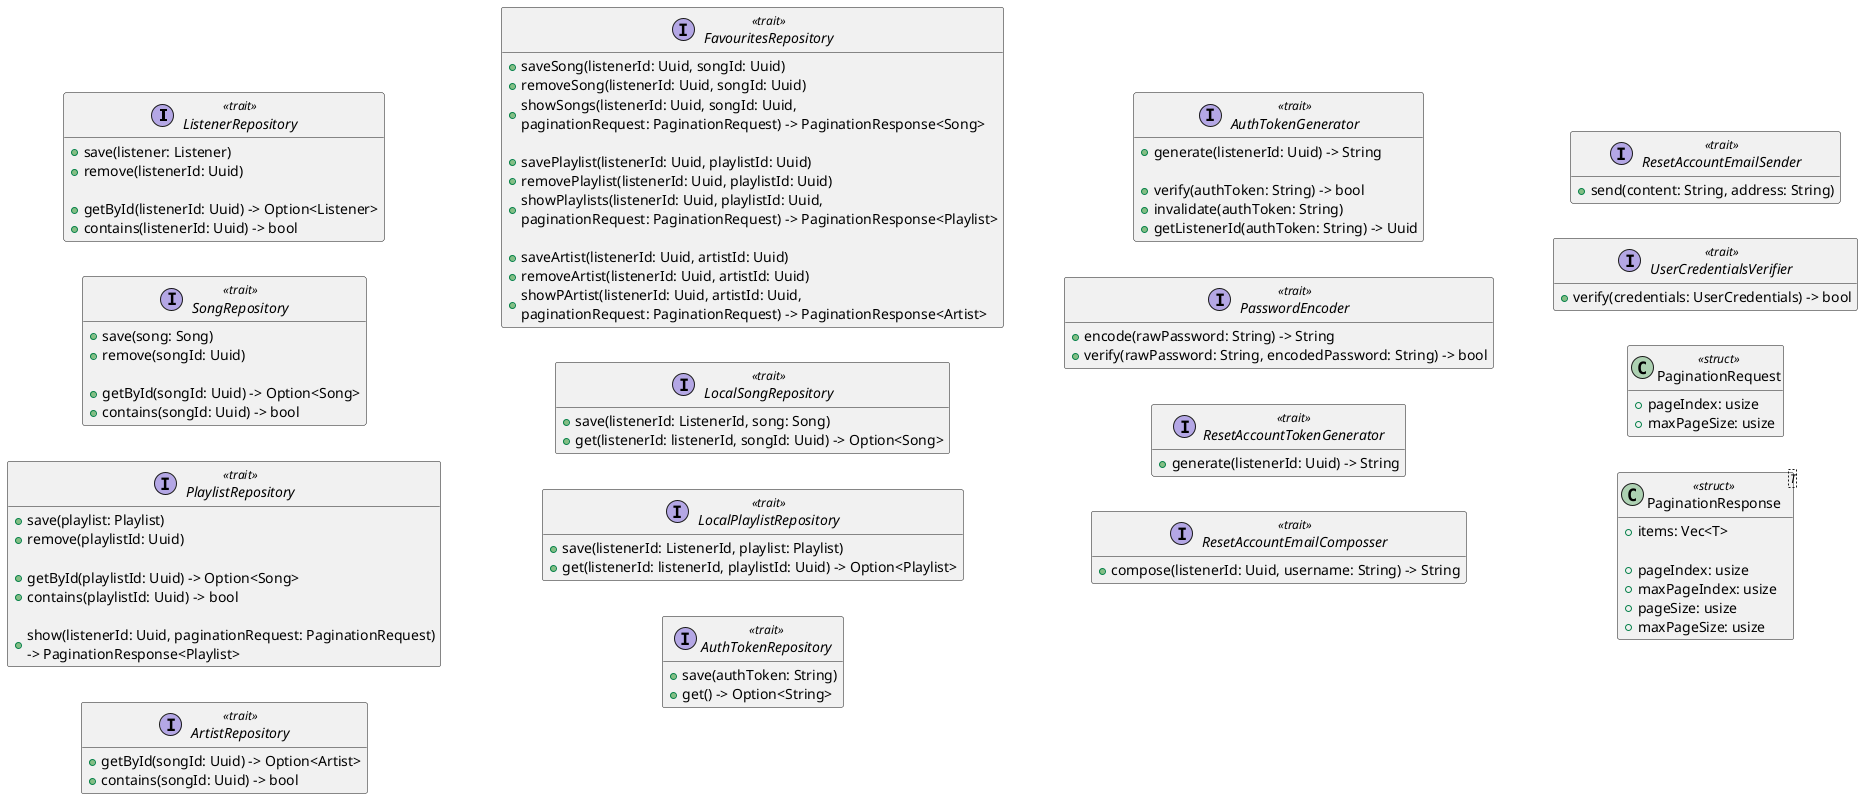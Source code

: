 @startuml

left to right direction
hide empty members
skinparam BackgroundColor transparent

interface ListenerRepository <<trait>> {
    + save(listener: Listener)
    + remove(listenerId: Uuid)
    
    + getById(listenerId: Uuid) -> Option<Listener>
    + contains(listenerId: Uuid) -> bool
}

interface SongRepository <<trait>> {
    + save(song: Song)
    + remove(songId: Uuid)
    
    + getById(songId: Uuid) -> Option<Song>
    + contains(songId: Uuid) -> bool
}

interface PlaylistRepository <<trait>> {
    + save(playlist: Playlist)
    + remove(playlistId: Uuid)
    
    + getById(playlistId: Uuid) -> Option<Song>
    + contains(playlistId: Uuid) -> bool

    + show(listenerId: Uuid, paginationRequest: PaginationRequest)\n-> PaginationResponse<Playlist>
}

interface ArtistRepository <<trait>> {
    + getById(songId: Uuid) -> Option<Artist>
    + contains(songId: Uuid) -> bool
}

interface FavouritesRepository <<trait>> {
    + saveSong(listenerId: Uuid, songId: Uuid)
    + removeSong(listenerId: Uuid, songId: Uuid)
    + showSongs(listenerId: Uuid, songId: Uuid, \npaginationRequest: PaginationRequest) -> PaginationResponse<Song>

    + savePlaylist(listenerId: Uuid, playlistId: Uuid)
    + removePlaylist(listenerId: Uuid, playlistId: Uuid)
    + showPlaylists(listenerId: Uuid, playlistId: Uuid, \npaginationRequest: PaginationRequest) -> PaginationResponse<Playlist>

    + saveArtist(listenerId: Uuid, artistId: Uuid)
    + removeArtist(listenerId: Uuid, artistId: Uuid)
    + showPArtist(listenerId: Uuid, artistId: Uuid, \npaginationRequest: PaginationRequest) -> PaginationResponse<Artist>
}

interface LocalSongRepository <<trait>> {
    + save(listenerId: ListenerId, song: Song)
    + get(listenerId: listenerId, songId: Uuid) -> Option<Song>
}

interface LocalPlaylistRepository <<trait>> {
    + save(listenerId: ListenerId, playlist: Playlist)
    + get(listenerId: listenerId, playlistId: Uuid) -> Option<Playlist>
}

interface AuthTokenRepository <<trait>> {
    + save(authToken: String)
    + get() -> Option<String>
}

interface AuthTokenGenerator <<trait>> {
    + generate(listenerId: Uuid) -> String

    + verify(authToken: String) -> bool
    + invalidate(authToken: String)
    + getListenerId(authToken: String) -> Uuid
}

interface PasswordEncoder <<trait>> {
    + encode(rawPassword: String) -> String
    + verify(rawPassword: String, encodedPassword: String) -> bool
}

interface ResetAccountTokenGenerator <<trait>> {
    + generate(listenerId: Uuid) -> String
}

interface ResetAccountEmailComposser <<trait>> {
    + compose(listenerId: Uuid, username: String) -> String
}

interface ResetAccountEmailSender <<trait>> {
    + send(content: String, address: String)
}

interface UserCredentialsVerifier <<trait>> {
    + verify(credentials: UserCredentials) -> bool
}

class PaginationRequest <<struct>> {
    + pageIndex: usize
    + maxPageSize: usize
}

class PaginationResponse<T> <<struct>> {
    + items: Vec<T>

    + pageIndex: usize
    + maxPageIndex: usize
    + pageSize: usize
    + maxPageSize: usize
}

@enduml

